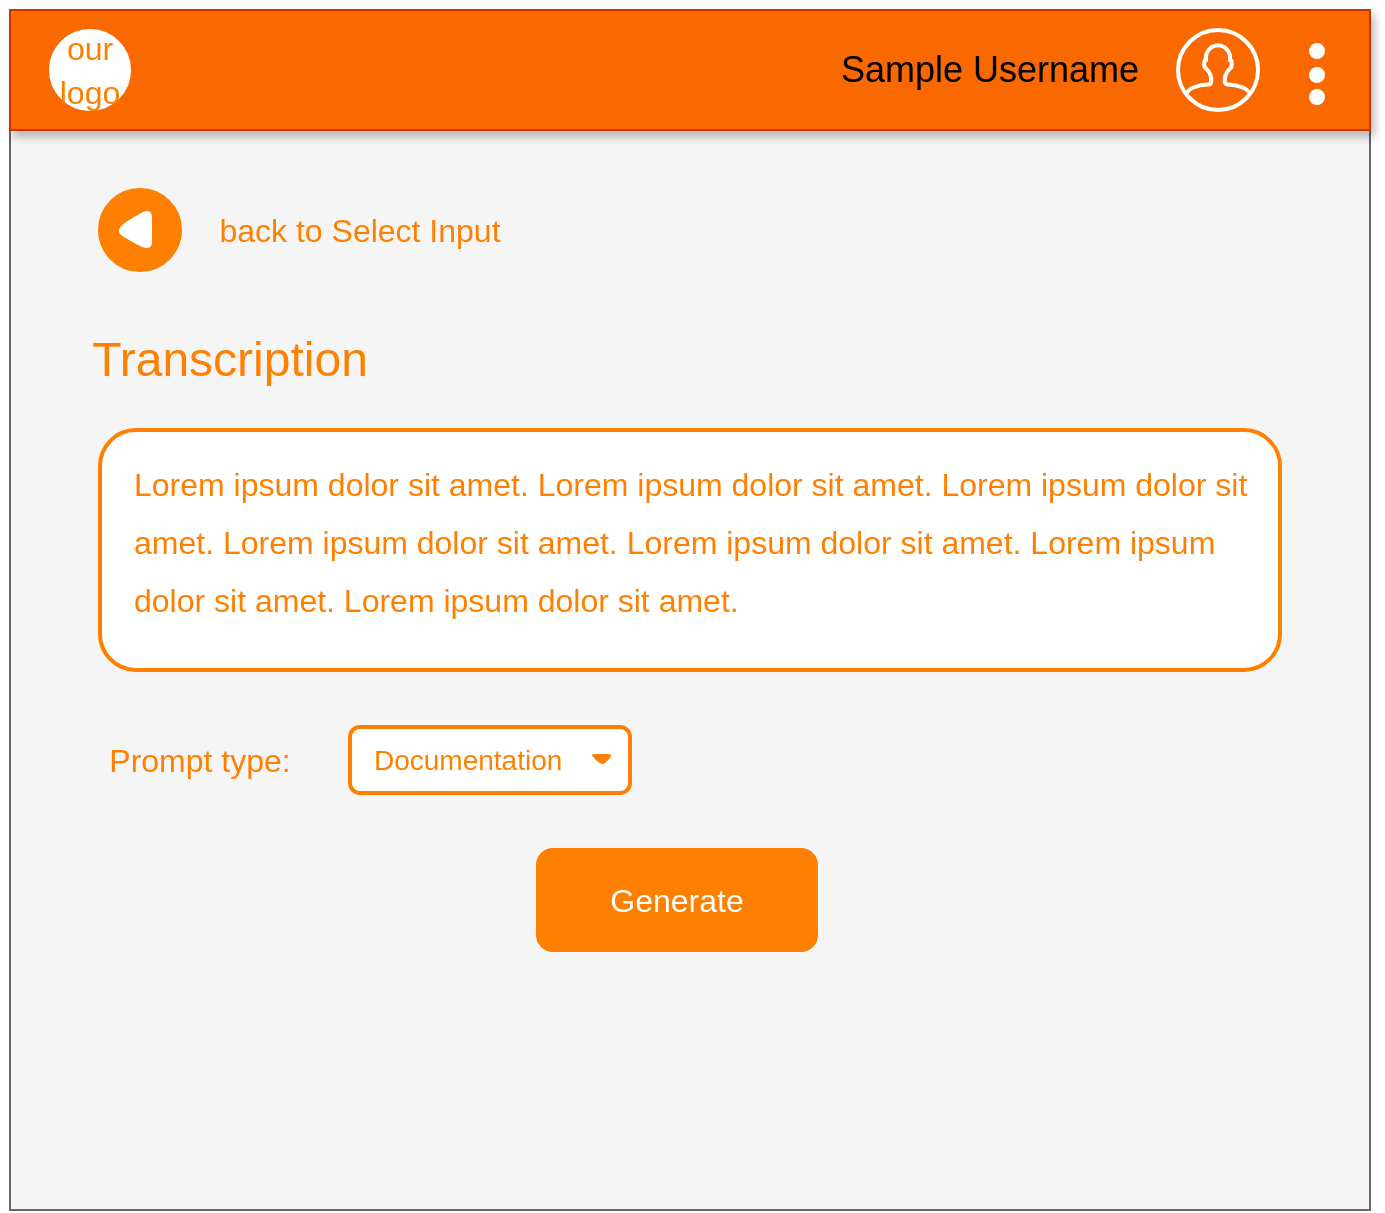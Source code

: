 <mxfile>
    <diagram id="4bFwDpFHrdz87rNSP3O0" name="Page-1">
        <mxGraphModel dx="1429" dy="914" grid="1" gridSize="10" guides="1" tooltips="1" connect="1" arrows="1" fold="1" page="1" pageScale="1" pageWidth="827" pageHeight="1169" math="0" shadow="0">
            <root>
                <mxCell id="0"/>
                <mxCell id="1" parent="0"/>
                <mxCell id="2" value="" style="rounded=0;whiteSpace=wrap;html=1;fillColor=#f5f5f5;fontColor=#333333;strokeColor=#666666;" vertex="1" parent="1">
                    <mxGeometry x="80" y="80" width="680" height="600" as="geometry"/>
                </mxCell>
                <mxCell id="3" value="" style="rounded=0;whiteSpace=wrap;html=1;fillColor=#fa6800;fontColor=#000000;strokeColor=#C73500;shadow=1;" vertex="1" parent="1">
                    <mxGeometry x="80" y="80" width="680" height="60" as="geometry"/>
                </mxCell>
                <mxCell id="4" value="Sample Username" style="text;html=1;strokeColor=none;fillColor=none;align=center;verticalAlign=middle;whiteSpace=wrap;rounded=0;shadow=1;fontSize=18;" vertex="1" parent="1">
                    <mxGeometry x="490" y="95" width="160" height="30" as="geometry"/>
                </mxCell>
                <mxCell id="5" value="" style="html=1;verticalLabelPosition=bottom;align=center;labelBackgroundColor=#ffffff;verticalAlign=top;strokeWidth=2;strokeColor=#FFFFFF;shadow=0;dashed=0;shape=mxgraph.ios7.icons.user;fontSize=18;fillColor=#fa6800;fontColor=#000000;" vertex="1" parent="1">
                    <mxGeometry x="664" y="90" width="40" height="40" as="geometry"/>
                </mxCell>
                <mxCell id="6" value="" style="ellipse;whiteSpace=wrap;html=1;aspect=fixed;shadow=0;strokeColor=#FFFFFF;fontSize=18;fillColor=#FFFFFF;" vertex="1" parent="1">
                    <mxGeometry x="730" y="97" width="7" height="7" as="geometry"/>
                </mxCell>
                <mxCell id="8" value="" style="ellipse;whiteSpace=wrap;html=1;aspect=fixed;shadow=0;strokeColor=#FFFFFF;fontSize=18;fillColor=#FFFFFF;" vertex="1" parent="1">
                    <mxGeometry x="730" y="109" width="7" height="7" as="geometry"/>
                </mxCell>
                <mxCell id="9" value="" style="ellipse;whiteSpace=wrap;html=1;aspect=fixed;shadow=0;strokeColor=#FFFFFF;fontSize=18;fillColor=#FFFFFF;" vertex="1" parent="1">
                    <mxGeometry x="730" y="120" width="7" height="7" as="geometry"/>
                </mxCell>
                <mxCell id="10" value="&lt;font style=&quot;font-size: 16px;&quot; color=&quot;#ff8000&quot;&gt;our logo&lt;/font&gt;" style="ellipse;whiteSpace=wrap;html=1;aspect=fixed;shadow=0;strokeColor=#FFFFFF;fontSize=18;fillColor=#FFFFFF;" vertex="1" parent="1">
                    <mxGeometry x="100" y="90" width="40" height="40" as="geometry"/>
                </mxCell>
                <mxCell id="11" value="" style="rounded=1;whiteSpace=wrap;html=1;shadow=0;strokeColor=#FF8000;fontSize=16;fontColor=#FF8000;fillColor=#FFFFFF;strokeWidth=2;" vertex="1" parent="1">
                    <mxGeometry x="125" y="290" width="590" height="120" as="geometry"/>
                </mxCell>
                <mxCell id="12" value="&lt;font color=&quot;#ffffff&quot;&gt;Generate&lt;/font&gt;" style="rounded=1;whiteSpace=wrap;html=1;shadow=0;strokeColor=#FF8000;fontSize=16;fontColor=#FF8000;fillColor=#FF8000;strokeWidth=2;" vertex="1" parent="1">
                    <mxGeometry x="344" y="500" width="139" height="50" as="geometry"/>
                </mxCell>
                <mxCell id="13" value="&lt;font color=&quot;#ff8000&quot; style=&quot;font-size: 24px;&quot;&gt;Transcription&lt;/font&gt;" style="text;html=1;strokeColor=none;fillColor=none;align=center;verticalAlign=middle;whiteSpace=wrap;rounded=0;shadow=0;strokeWidth=2;fontSize=16;fontColor=#FFFFFF;" vertex="1" parent="1">
                    <mxGeometry x="160" y="240" width="60" height="30" as="geometry"/>
                </mxCell>
                <mxCell id="14" value="&lt;font style=&quot;font-size: 16px;&quot;&gt;Lorem ipsum dolor sit amet. Lorem ipsum dolor sit amet. Lorem ipsum dolor sit amet. Lorem ipsum dolor sit amet. Lorem ipsum dolor sit amet. Lorem ipsum dolor sit amet. Lorem ipsum dolor sit amet.&amp;nbsp;&lt;br&gt;&amp;nbsp;&lt;/font&gt;" style="text;html=1;strokeColor=none;fillColor=none;align=left;verticalAlign=middle;whiteSpace=wrap;rounded=0;shadow=0;strokeWidth=2;fontSize=24;fontColor=#FF8000;" vertex="1" parent="1">
                    <mxGeometry x="140" y="315" width="560" height="85" as="geometry"/>
                </mxCell>
                <mxCell id="17" value="" style="ellipse;whiteSpace=wrap;html=1;aspect=fixed;shadow=0;strokeColor=#FF8000;strokeWidth=2;fontSize=16;fontColor=#FF8000;fillColor=#FF8000;" vertex="1" parent="1">
                    <mxGeometry x="125" y="170" width="40" height="40" as="geometry"/>
                </mxCell>
                <mxCell id="18" value="" style="triangle;whiteSpace=wrap;html=1;shadow=0;strokeColor=none;strokeWidth=2;fontSize=16;fontColor=#FF8000;fillColor=#FFFFFF;rounded=1;rotation=-180;" vertex="1" parent="1">
                    <mxGeometry x="131" y="178.34" width="20" height="23.33" as="geometry"/>
                </mxCell>
                <mxCell id="21" value="&lt;font color=&quot;#ff8000&quot; style=&quot;font-size: 16px;&quot;&gt;back to Select Input&lt;/font&gt;" style="text;html=1;strokeColor=none;fillColor=none;align=center;verticalAlign=middle;whiteSpace=wrap;rounded=0;shadow=0;strokeWidth=2;fontSize=16;fontColor=#FFFFFF;" vertex="1" parent="1">
                    <mxGeometry x="180" y="175" width="150" height="30" as="geometry"/>
                </mxCell>
                <mxCell id="22" value="&lt;font style=&quot;font-size: 14px;&quot; color=&quot;#ff8000&quot;&gt;Documentation&lt;/font&gt;" style="rounded=1;fillColor=#FFFFFF;strokeColor=#FF8000;html=1;fontColor=#596780;align=left;fontSize=12;spacingLeft=10;sketch=0;shadow=0;strokeWidth=2;" vertex="1" parent="1">
                    <mxGeometry x="250" y="438.5" width="140" height="33" as="geometry"/>
                </mxCell>
                <mxCell id="23" value="" style="shape=triangle;direction=south;fillColor=#FF8000;strokeColor=none;html=1;sketch=0;rounded=1;shadow=0;strokeWidth=2;fontSize=16;fontColor=#FF8000;" vertex="1" parent="22">
                    <mxGeometry x="1" y="0.5" width="12" height="6" relative="1" as="geometry">
                        <mxPoint x="-20" y="-3" as="offset"/>
                    </mxGeometry>
                </mxCell>
                <mxCell id="24" value="&lt;font color=&quot;#ff8000&quot; style=&quot;font-size: 16px;&quot;&gt;Prompt type:&lt;/font&gt;" style="text;html=1;strokeColor=none;fillColor=none;align=center;verticalAlign=middle;whiteSpace=wrap;rounded=0;shadow=0;strokeWidth=2;fontSize=16;fontColor=#FFFFFF;" vertex="1" parent="1">
                    <mxGeometry x="125" y="440" width="100" height="30" as="geometry"/>
                </mxCell>
            </root>
        </mxGraphModel>
    </diagram>
</mxfile>